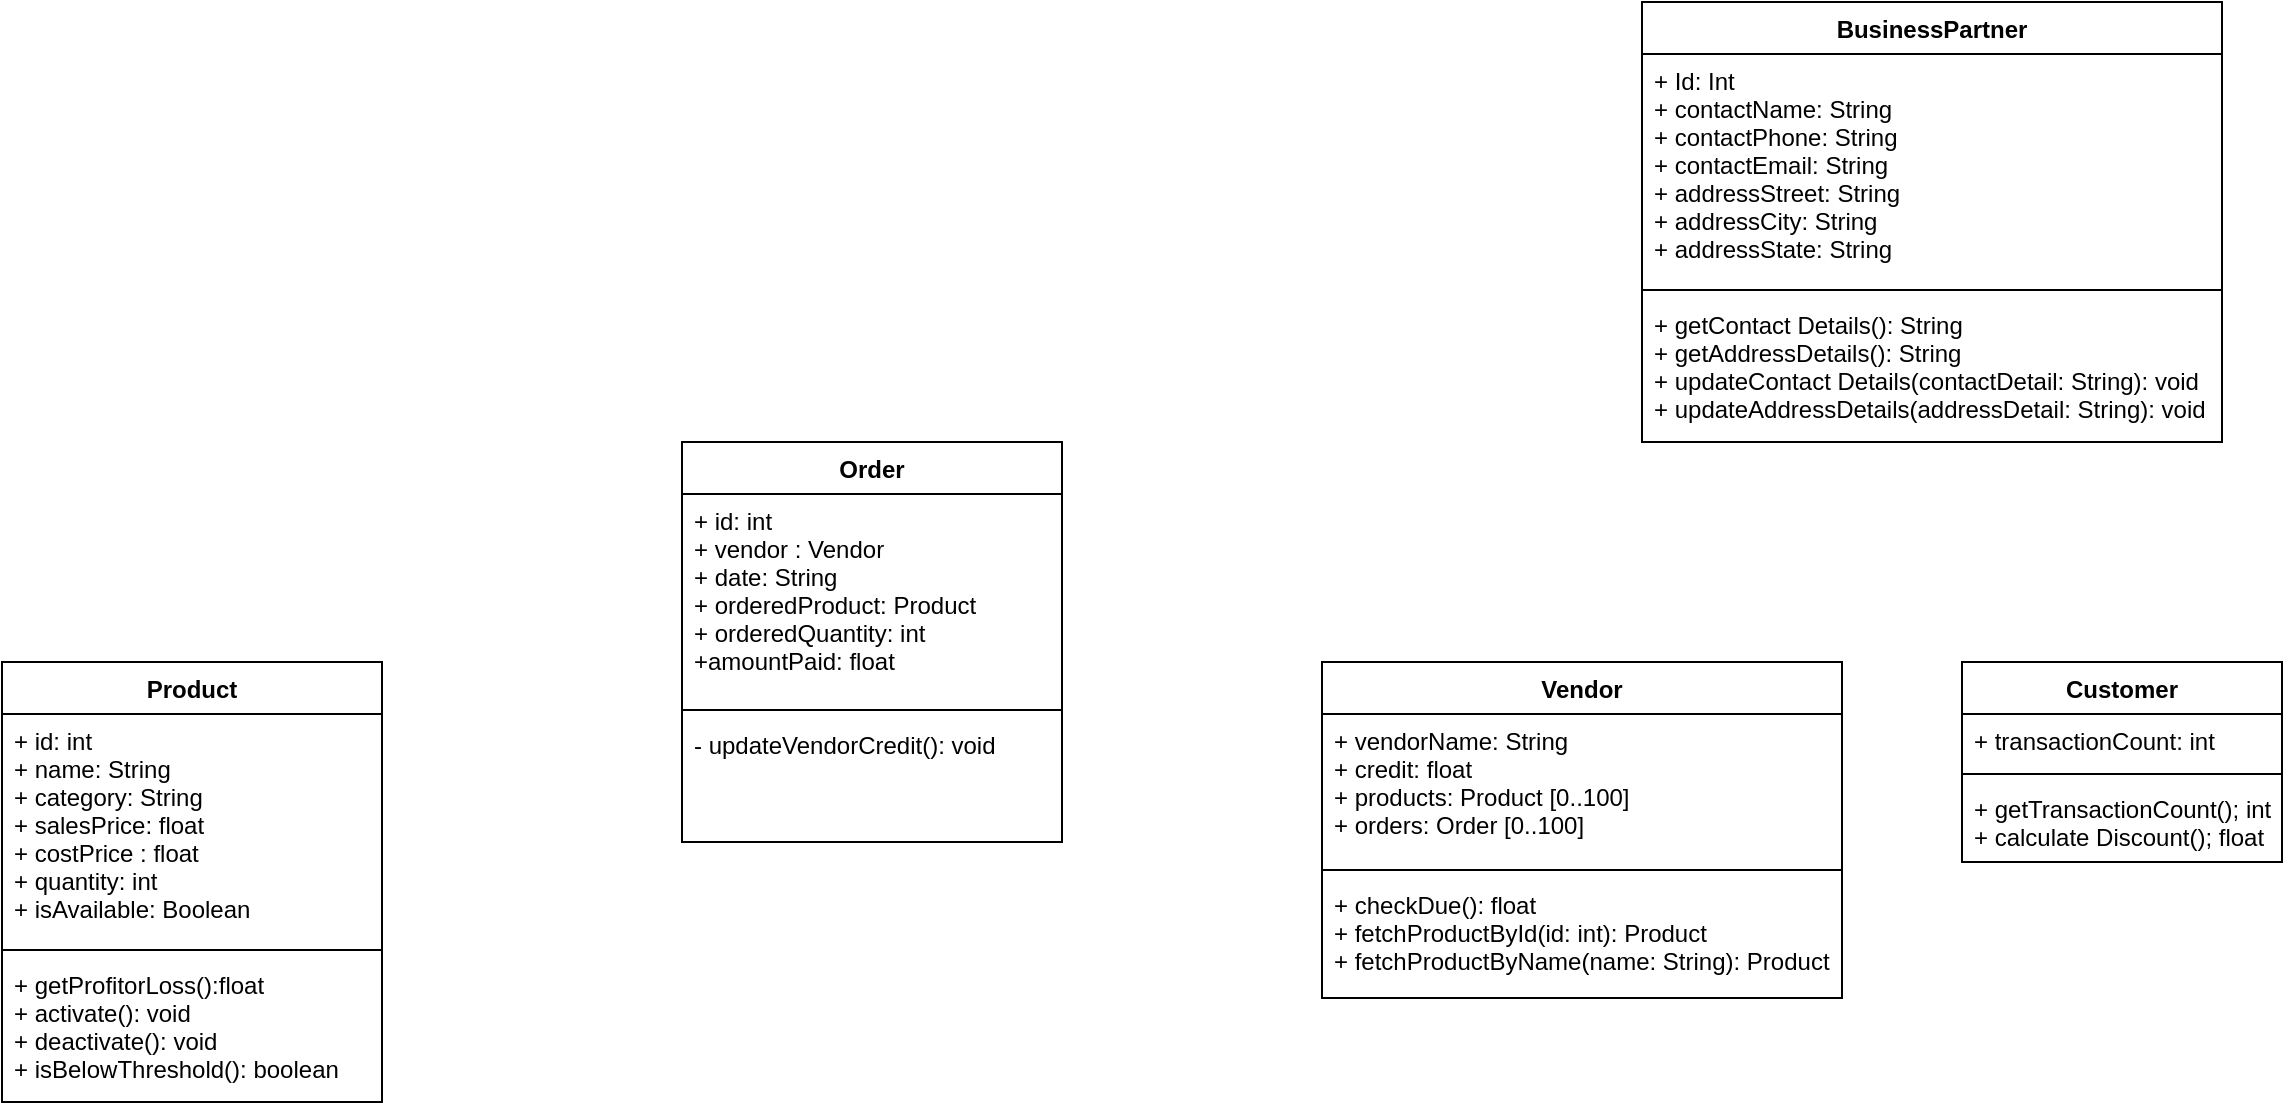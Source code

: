 <mxfile version="15.2.9" type="github">
  <diagram id="UPn27FwMhSwaFrOdYIV2" name="Page-1">
    <mxGraphModel dx="834" dy="446" grid="1" gridSize="10" guides="1" tooltips="1" connect="1" arrows="1" fold="1" page="1" pageScale="1" pageWidth="1169" pageHeight="1654" math="0" shadow="0">
      <root>
        <mxCell id="0" />
        <mxCell id="1" parent="0" />
        <mxCell id="CdOk1dQUQj-y5VEX96Gy-9" value="Product" style="swimlane;fontStyle=1;align=center;verticalAlign=top;childLayout=stackLayout;horizontal=1;startSize=26;horizontalStack=0;resizeParent=1;resizeParentMax=0;resizeLast=0;collapsible=1;marginBottom=0;" vertex="1" parent="1">
          <mxGeometry x="50" y="440" width="190" height="220" as="geometry" />
        </mxCell>
        <mxCell id="CdOk1dQUQj-y5VEX96Gy-10" value="+ id: int&#xa;+ name: String&#xa;+ category: String&#xa;+ salesPrice: float&#xa;+ costPrice : float&#xa;+ quantity: int&#xa;+ isAvailable: Boolean" style="text;strokeColor=none;fillColor=none;align=left;verticalAlign=top;spacingLeft=4;spacingRight=4;overflow=hidden;rotatable=0;points=[[0,0.5],[1,0.5]];portConstraint=eastwest;" vertex="1" parent="CdOk1dQUQj-y5VEX96Gy-9">
          <mxGeometry y="26" width="190" height="114" as="geometry" />
        </mxCell>
        <mxCell id="CdOk1dQUQj-y5VEX96Gy-11" value="" style="line;strokeWidth=1;fillColor=none;align=left;verticalAlign=middle;spacingTop=-1;spacingLeft=3;spacingRight=3;rotatable=0;labelPosition=right;points=[];portConstraint=eastwest;" vertex="1" parent="CdOk1dQUQj-y5VEX96Gy-9">
          <mxGeometry y="140" width="190" height="8" as="geometry" />
        </mxCell>
        <mxCell id="CdOk1dQUQj-y5VEX96Gy-12" value="+ getProfitorLoss():float&#xa;+ activate(): void&#xa;+ deactivate(): void&#xa;+ isBelowThreshold(): boolean&#xa;" style="text;strokeColor=none;fillColor=none;align=left;verticalAlign=top;spacingLeft=4;spacingRight=4;overflow=hidden;rotatable=0;points=[[0,0.5],[1,0.5]];portConstraint=eastwest;" vertex="1" parent="CdOk1dQUQj-y5VEX96Gy-9">
          <mxGeometry y="148" width="190" height="72" as="geometry" />
        </mxCell>
        <mxCell id="CdOk1dQUQj-y5VEX96Gy-13" value="Order" style="swimlane;fontStyle=1;align=center;verticalAlign=top;childLayout=stackLayout;horizontal=1;startSize=26;horizontalStack=0;resizeParent=1;resizeParentMax=0;resizeLast=0;collapsible=1;marginBottom=0;" vertex="1" parent="1">
          <mxGeometry x="390" y="330" width="190" height="200" as="geometry" />
        </mxCell>
        <mxCell id="CdOk1dQUQj-y5VEX96Gy-14" value="+ id: int&#xa;+ vendor : Vendor&#xa;+ date: String&#xa;+ orderedProduct: Product&#xa;+ orderedQuantity: int&#xa;+amountPaid: float" style="text;strokeColor=none;fillColor=none;align=left;verticalAlign=top;spacingLeft=4;spacingRight=4;overflow=hidden;rotatable=0;points=[[0,0.5],[1,0.5]];portConstraint=eastwest;" vertex="1" parent="CdOk1dQUQj-y5VEX96Gy-13">
          <mxGeometry y="26" width="190" height="104" as="geometry" />
        </mxCell>
        <mxCell id="CdOk1dQUQj-y5VEX96Gy-15" value="" style="line;strokeWidth=1;fillColor=none;align=left;verticalAlign=middle;spacingTop=-1;spacingLeft=3;spacingRight=3;rotatable=0;labelPosition=right;points=[];portConstraint=eastwest;" vertex="1" parent="CdOk1dQUQj-y5VEX96Gy-13">
          <mxGeometry y="130" width="190" height="8" as="geometry" />
        </mxCell>
        <mxCell id="CdOk1dQUQj-y5VEX96Gy-16" value="- updateVendorCredit(): void" style="text;strokeColor=none;fillColor=none;align=left;verticalAlign=top;spacingLeft=4;spacingRight=4;overflow=hidden;rotatable=0;points=[[0,0.5],[1,0.5]];portConstraint=eastwest;" vertex="1" parent="CdOk1dQUQj-y5VEX96Gy-13">
          <mxGeometry y="138" width="190" height="62" as="geometry" />
        </mxCell>
        <mxCell id="CdOk1dQUQj-y5VEX96Gy-17" value="BusinessPartner" style="swimlane;fontStyle=1;align=center;verticalAlign=top;childLayout=stackLayout;horizontal=1;startSize=26;horizontalStack=0;resizeParent=1;resizeParentMax=0;resizeLast=0;collapsible=1;marginBottom=0;" vertex="1" parent="1">
          <mxGeometry x="870" y="110" width="290" height="220" as="geometry" />
        </mxCell>
        <mxCell id="CdOk1dQUQj-y5VEX96Gy-18" value="+ Id: Int&#xa;+ contactName: String&#xa;+ contactPhone: String&#xa;+ contactEmail: String&#xa;+ addressStreet: String&#xa;+ addressCity: String&#xa;+ addressState: String&#xa;&#xa;" style="text;strokeColor=none;fillColor=none;align=left;verticalAlign=top;spacingLeft=4;spacingRight=4;overflow=hidden;rotatable=0;points=[[0,0.5],[1,0.5]];portConstraint=eastwest;" vertex="1" parent="CdOk1dQUQj-y5VEX96Gy-17">
          <mxGeometry y="26" width="290" height="114" as="geometry" />
        </mxCell>
        <mxCell id="CdOk1dQUQj-y5VEX96Gy-19" value="" style="line;strokeWidth=1;fillColor=none;align=left;verticalAlign=middle;spacingTop=-1;spacingLeft=3;spacingRight=3;rotatable=0;labelPosition=right;points=[];portConstraint=eastwest;" vertex="1" parent="CdOk1dQUQj-y5VEX96Gy-17">
          <mxGeometry y="140" width="290" height="8" as="geometry" />
        </mxCell>
        <mxCell id="CdOk1dQUQj-y5VEX96Gy-20" value="+ getContact Details(): String&#xa;+ getAddressDetails(): String&#xa;+ updateContact Details(contactDetail: String): void&#xa;+ updateAddressDetails(addressDetail: String): void&#xa;" style="text;strokeColor=none;fillColor=none;align=left;verticalAlign=top;spacingLeft=4;spacingRight=4;overflow=hidden;rotatable=0;points=[[0,0.5],[1,0.5]];portConstraint=eastwest;" vertex="1" parent="CdOk1dQUQj-y5VEX96Gy-17">
          <mxGeometry y="148" width="290" height="72" as="geometry" />
        </mxCell>
        <mxCell id="CdOk1dQUQj-y5VEX96Gy-23" value="Vendor" style="swimlane;fontStyle=1;align=center;verticalAlign=top;childLayout=stackLayout;horizontal=1;startSize=26;horizontalStack=0;resizeParent=1;resizeParentMax=0;resizeLast=0;collapsible=1;marginBottom=0;" vertex="1" parent="1">
          <mxGeometry x="710" y="440" width="260" height="168" as="geometry" />
        </mxCell>
        <mxCell id="CdOk1dQUQj-y5VEX96Gy-24" value="+ vendorName: String&#xa;+ credit: float&#xa;+ products: Product [0..100]&#xa;+ orders: Order [0..100]" style="text;strokeColor=none;fillColor=none;align=left;verticalAlign=top;spacingLeft=4;spacingRight=4;overflow=hidden;rotatable=0;points=[[0,0.5],[1,0.5]];portConstraint=eastwest;" vertex="1" parent="CdOk1dQUQj-y5VEX96Gy-23">
          <mxGeometry y="26" width="260" height="74" as="geometry" />
        </mxCell>
        <mxCell id="CdOk1dQUQj-y5VEX96Gy-25" value="" style="line;strokeWidth=1;fillColor=none;align=left;verticalAlign=middle;spacingTop=-1;spacingLeft=3;spacingRight=3;rotatable=0;labelPosition=right;points=[];portConstraint=eastwest;" vertex="1" parent="CdOk1dQUQj-y5VEX96Gy-23">
          <mxGeometry y="100" width="260" height="8" as="geometry" />
        </mxCell>
        <mxCell id="CdOk1dQUQj-y5VEX96Gy-26" value="+ checkDue(): float&#xa;+ fetchProductById(id: int): Product&#xa;+ fetchProductByName(name: String): Product" style="text;strokeColor=none;fillColor=none;align=left;verticalAlign=top;spacingLeft=4;spacingRight=4;overflow=hidden;rotatable=0;points=[[0,0.5],[1,0.5]];portConstraint=eastwest;" vertex="1" parent="CdOk1dQUQj-y5VEX96Gy-23">
          <mxGeometry y="108" width="260" height="60" as="geometry" />
        </mxCell>
        <mxCell id="CdOk1dQUQj-y5VEX96Gy-27" value="Customer" style="swimlane;fontStyle=1;align=center;verticalAlign=top;childLayout=stackLayout;horizontal=1;startSize=26;horizontalStack=0;resizeParent=1;resizeParentMax=0;resizeLast=0;collapsible=1;marginBottom=0;" vertex="1" parent="1">
          <mxGeometry x="1030" y="440" width="160" height="100" as="geometry" />
        </mxCell>
        <mxCell id="CdOk1dQUQj-y5VEX96Gy-28" value="+ transactionCount: int" style="text;strokeColor=none;fillColor=none;align=left;verticalAlign=top;spacingLeft=4;spacingRight=4;overflow=hidden;rotatable=0;points=[[0,0.5],[1,0.5]];portConstraint=eastwest;" vertex="1" parent="CdOk1dQUQj-y5VEX96Gy-27">
          <mxGeometry y="26" width="160" height="26" as="geometry" />
        </mxCell>
        <mxCell id="CdOk1dQUQj-y5VEX96Gy-29" value="" style="line;strokeWidth=1;fillColor=none;align=left;verticalAlign=middle;spacingTop=-1;spacingLeft=3;spacingRight=3;rotatable=0;labelPosition=right;points=[];portConstraint=eastwest;" vertex="1" parent="CdOk1dQUQj-y5VEX96Gy-27">
          <mxGeometry y="52" width="160" height="8" as="geometry" />
        </mxCell>
        <mxCell id="CdOk1dQUQj-y5VEX96Gy-30" value="+ getTransactionCount(); int&#xa;+ calculate Discount(); float" style="text;strokeColor=none;fillColor=none;align=left;verticalAlign=top;spacingLeft=4;spacingRight=4;overflow=hidden;rotatable=0;points=[[0,0.5],[1,0.5]];portConstraint=eastwest;" vertex="1" parent="CdOk1dQUQj-y5VEX96Gy-27">
          <mxGeometry y="60" width="160" height="40" as="geometry" />
        </mxCell>
      </root>
    </mxGraphModel>
  </diagram>
</mxfile>
